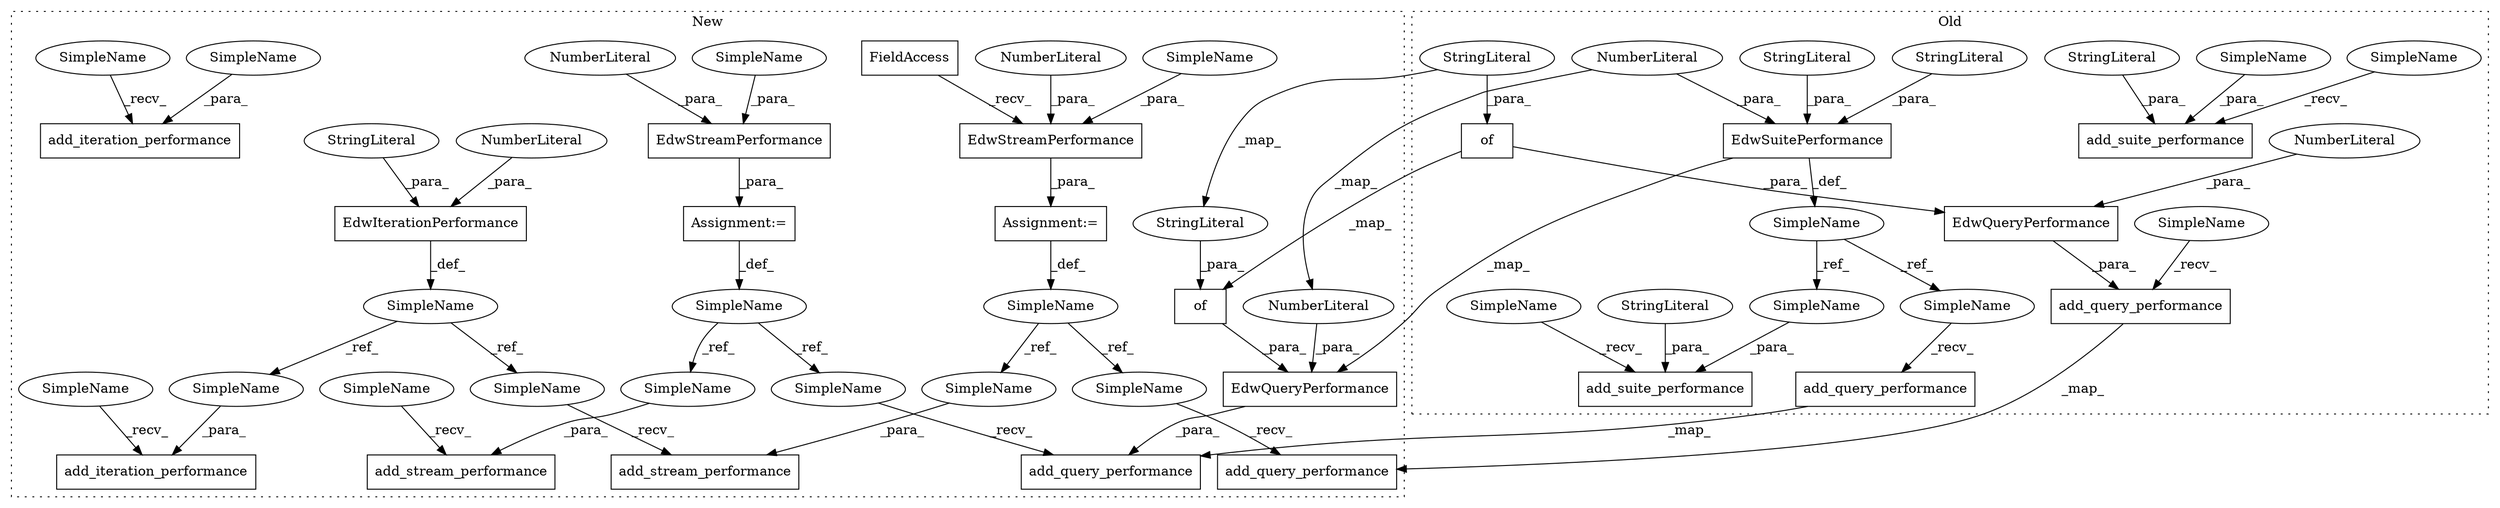 digraph G {
subgraph cluster0 {
1 [label="EdwQueryPerformance" a="32" s="47414,47477" l="20,1" shape="box"];
3 [label="NumberLiteral" a="34" s="47442" l="3" shape="ellipse"];
20 [label="add_query_performance" a="32" s="47489,47516" l="22,1" shape="box"];
21 [label="add_suite_performance" a="32" s="47694,47734" l="22,1" shape="box"];
22 [label="StringLiteral" a="45" s="47716" l="13" shape="ellipse"];
23 [label="add_suite_performance" a="32" s="48168,48208" l="22,1" shape="box"];
24 [label="SimpleName" a="42" s="47741" l="4" shape="ellipse"];
25 [label="add_query_performance" a="32" s="47986,48013" l="22,1" shape="box"];
28 [label="EdwSuitePerformance" a="32" s="47798,47846" l="20,1" shape="box"];
29 [label="of" a="32" s="47450,47476" l="3,1" shape="box"];
32 [label="NumberLiteral" a="34" s="47845" l="1" shape="ellipse"];
34 [label="StringLiteral" a="45" s="48190" l="13" shape="ellipse"];
35 [label="StringLiteral" a="45" s="47831" l="13" shape="ellipse"];
36 [label="StringLiteral" a="45" s="47818" l="12" shape="ellipse"];
38 [label="StringLiteral" a="45" s="47462" l="14" shape="ellipse"];
41 [label="SimpleName" a="42" s="47690" l="3" shape="ellipse"];
42 [label="SimpleName" a="42" s="48164" l="3" shape="ellipse"];
45 [label="SimpleName" a="42" s="47484" l="4" shape="ellipse"];
46 [label="SimpleName" a="42" s="47730" l="4" shape="ellipse"];
55 [label="SimpleName" a="42" s="47981" l="4" shape="ellipse"];
56 [label="SimpleName" a="42" s="48204" l="4" shape="ellipse"];
label = "Old";
style="dotted";
}
subgraph cluster1 {
2 [label="add_stream_performance" a="32" s="65725,65753" l="23,1" shape="box"];
4 [label="EdwIterationPerformance" a="32" s="65272,65301" l="24,1" shape="box"];
5 [label="NumberLiteral" a="34" s="65300" l="1" shape="ellipse"];
6 [label="add_iteration_performance" a="32" s="65764,65794" l="26,1" shape="box"];
7 [label="SimpleName" a="42" s="65215" l="4" shape="ellipse"];
8 [label="EdwStreamPerformance" a="32" s="65366,65396" l="21,1" shape="box"];
9 [label="NumberLiteral" a="34" s="65395" l="1" shape="ellipse"];
10 [label="FieldAccess" a="22" s="65314" l="18" shape="box"];
11 [label="EdwStreamPerformance" a="32" s="64757,64787" l="21,1" shape="box"];
12 [label="NumberLiteral" a="34" s="64786" l="1" shape="ellipse"];
13 [label="add_stream_performance" a="32" s="65139,65167" l="23,1" shape="box"];
14 [label="add_iteration_performance" a="32" s="65178,65208" l="26,1" shape="box"];
15 [label="Assignment:=" a="7" s="65313" l="1" shape="box"];
16 [label="Assignment:=" a="7" s="64704" l="1" shape="box"];
17 [label="StringLiteral" a="45" s="65296" l="3" shape="ellipse"];
18 [label="SimpleName" a="42" s="65308" l="5" shape="ellipse"];
19 [label="add_query_performance" a="32" s="65685,65713" l="22,1" shape="box"];
26 [label="add_query_performance" a="32" s="65099,65127" l="22,1" shape="box"];
27 [label="EdwQueryPerformance" a="32" s="64982,65045" l="20,1" shape="box"];
30 [label="of" a="32" s="65018,65044" l="3,1" shape="box"];
31 [label="NumberLiteral" a="34" s="65010" l="3" shape="ellipse"];
33 [label="SimpleName" a="42" s="64699" l="5" shape="ellipse"];
37 [label="StringLiteral" a="45" s="65030" l="14" shape="ellipse"];
39 [label="SimpleName" a="42" s="64778" l="7" shape="ellipse"];
40 [label="SimpleName" a="42" s="65387" l="7" shape="ellipse"];
43 [label="SimpleName" a="42" s="65204" l="4" shape="ellipse"];
44 [label="SimpleName" a="42" s="65134" l="4" shape="ellipse"];
47 [label="SimpleName" a="42" s="65162" l="5" shape="ellipse"];
48 [label="SimpleName" a="42" s="65093" l="5" shape="ellipse"];
49 [label="SimpleName" a="42" s="65679" l="5" shape="ellipse"];
50 [label="SimpleName" a="42" s="65748" l="5" shape="ellipse"];
51 [label="SimpleName" a="42" s="65720" l="4" shape="ellipse"];
52 [label="SimpleName" a="42" s="65790" l="4" shape="ellipse"];
53 [label="SimpleName" a="42" s="65760" l="3" shape="ellipse"];
54 [label="SimpleName" a="42" s="65174" l="3" shape="ellipse"];
label = "New";
style="dotted";
}
1 -> 20 [label="_para_"];
3 -> 1 [label="_para_"];
4 -> 7 [label="_def_"];
5 -> 4 [label="_para_"];
7 -> 52 [label="_ref_"];
7 -> 51 [label="_ref_"];
8 -> 15 [label="_para_"];
9 -> 8 [label="_para_"];
10 -> 8 [label="_recv_"];
11 -> 16 [label="_para_"];
12 -> 11 [label="_para_"];
15 -> 18 [label="_def_"];
16 -> 33 [label="_def_"];
17 -> 4 [label="_para_"];
18 -> 50 [label="_ref_"];
18 -> 49 [label="_ref_"];
20 -> 19 [label="_map_"];
22 -> 21 [label="_para_"];
24 -> 56 [label="_ref_"];
24 -> 55 [label="_ref_"];
25 -> 26 [label="_map_"];
27 -> 26 [label="_para_"];
28 -> 24 [label="_def_"];
28 -> 27 [label="_map_"];
29 -> 1 [label="_para_"];
29 -> 30 [label="_map_"];
30 -> 27 [label="_para_"];
31 -> 27 [label="_para_"];
32 -> 31 [label="_map_"];
32 -> 28 [label="_para_"];
33 -> 47 [label="_ref_"];
33 -> 48 [label="_ref_"];
34 -> 23 [label="_para_"];
35 -> 28 [label="_para_"];
36 -> 28 [label="_para_"];
37 -> 30 [label="_para_"];
38 -> 29 [label="_para_"];
38 -> 37 [label="_map_"];
39 -> 11 [label="_para_"];
40 -> 8 [label="_para_"];
41 -> 21 [label="_recv_"];
42 -> 23 [label="_recv_"];
43 -> 14 [label="_para_"];
44 -> 13 [label="_recv_"];
45 -> 20 [label="_recv_"];
46 -> 21 [label="_para_"];
47 -> 13 [label="_para_"];
48 -> 26 [label="_recv_"];
49 -> 19 [label="_recv_"];
50 -> 2 [label="_para_"];
51 -> 2 [label="_recv_"];
52 -> 6 [label="_para_"];
53 -> 6 [label="_recv_"];
54 -> 14 [label="_recv_"];
55 -> 25 [label="_recv_"];
56 -> 23 [label="_para_"];
}
